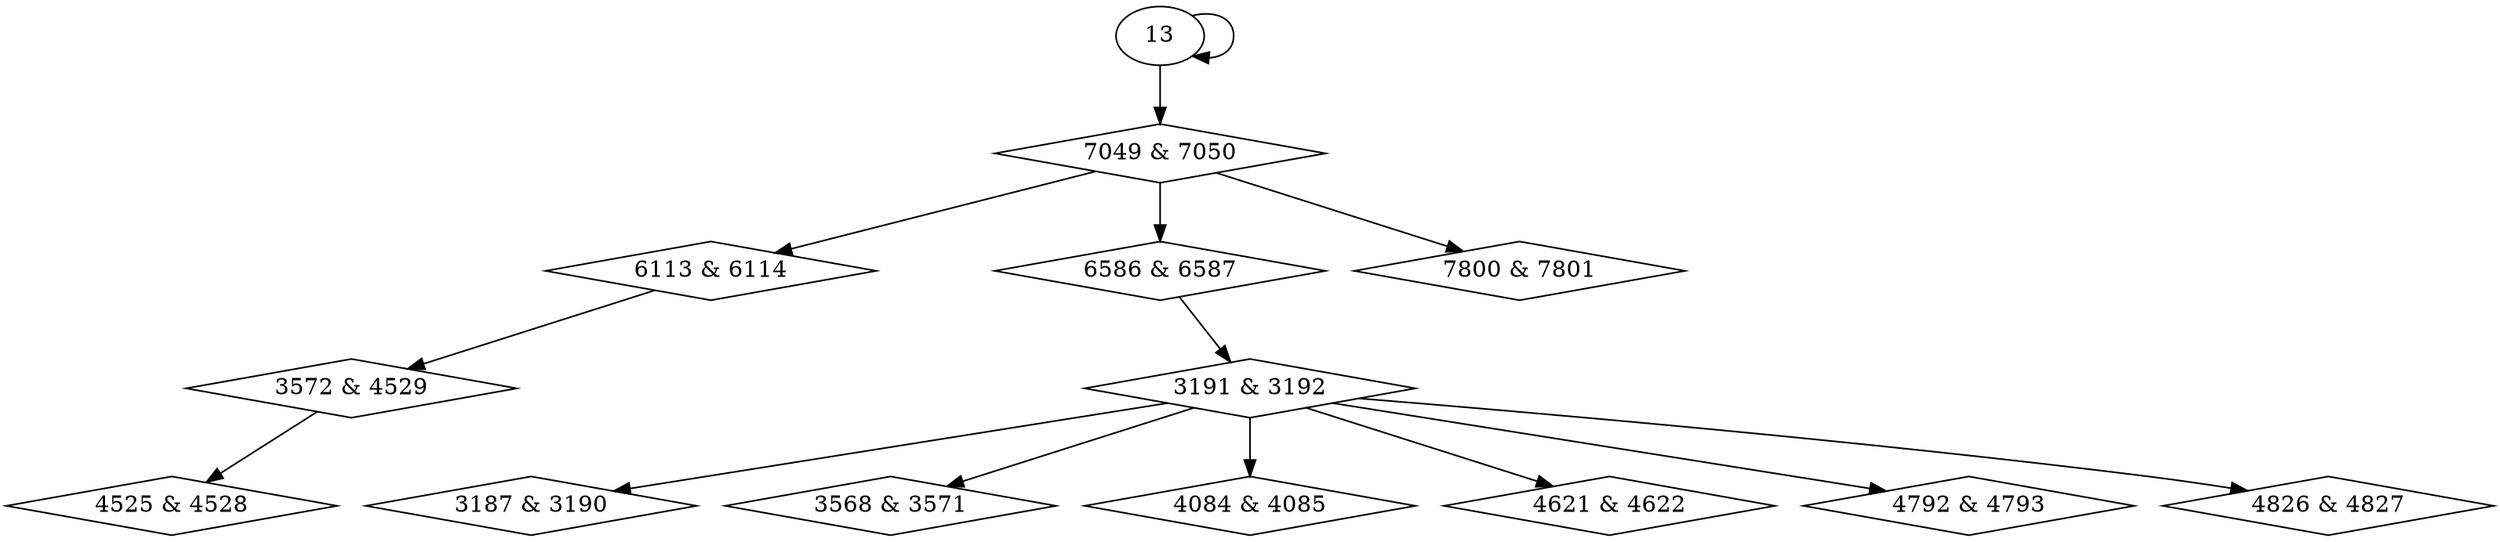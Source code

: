 digraph {
0 [label = "3187 & 3190", shape = diamond];
1 [label = "3191 & 3192", shape = diamond];
2 [label = "3568 & 3571", shape = diamond];
3 [label = "3572 & 4529", shape = diamond];
4 [label = "4084 & 4085", shape = diamond];
5 [label = "4525 & 4528", shape = diamond];
6 [label = "4621 & 4622", shape = diamond];
7 [label = "4792 & 4793", shape = diamond];
8 [label = "4826 & 4827", shape = diamond];
9 [label = "6113 & 6114", shape = diamond];
10 [label = "6586 & 6587", shape = diamond];
11 [label = "7049 & 7050", shape = diamond];
12 [label = "7800 & 7801", shape = diamond];
1 -> 0;
10 -> 1;
1 -> 2;
9 -> 3;
1 -> 4;
3 -> 5;
1 -> 6;
1 -> 7;
1 -> 8;
11 -> 9;
11 -> 10;
13 -> 11;
11 -> 12;
13 -> 13;
}
